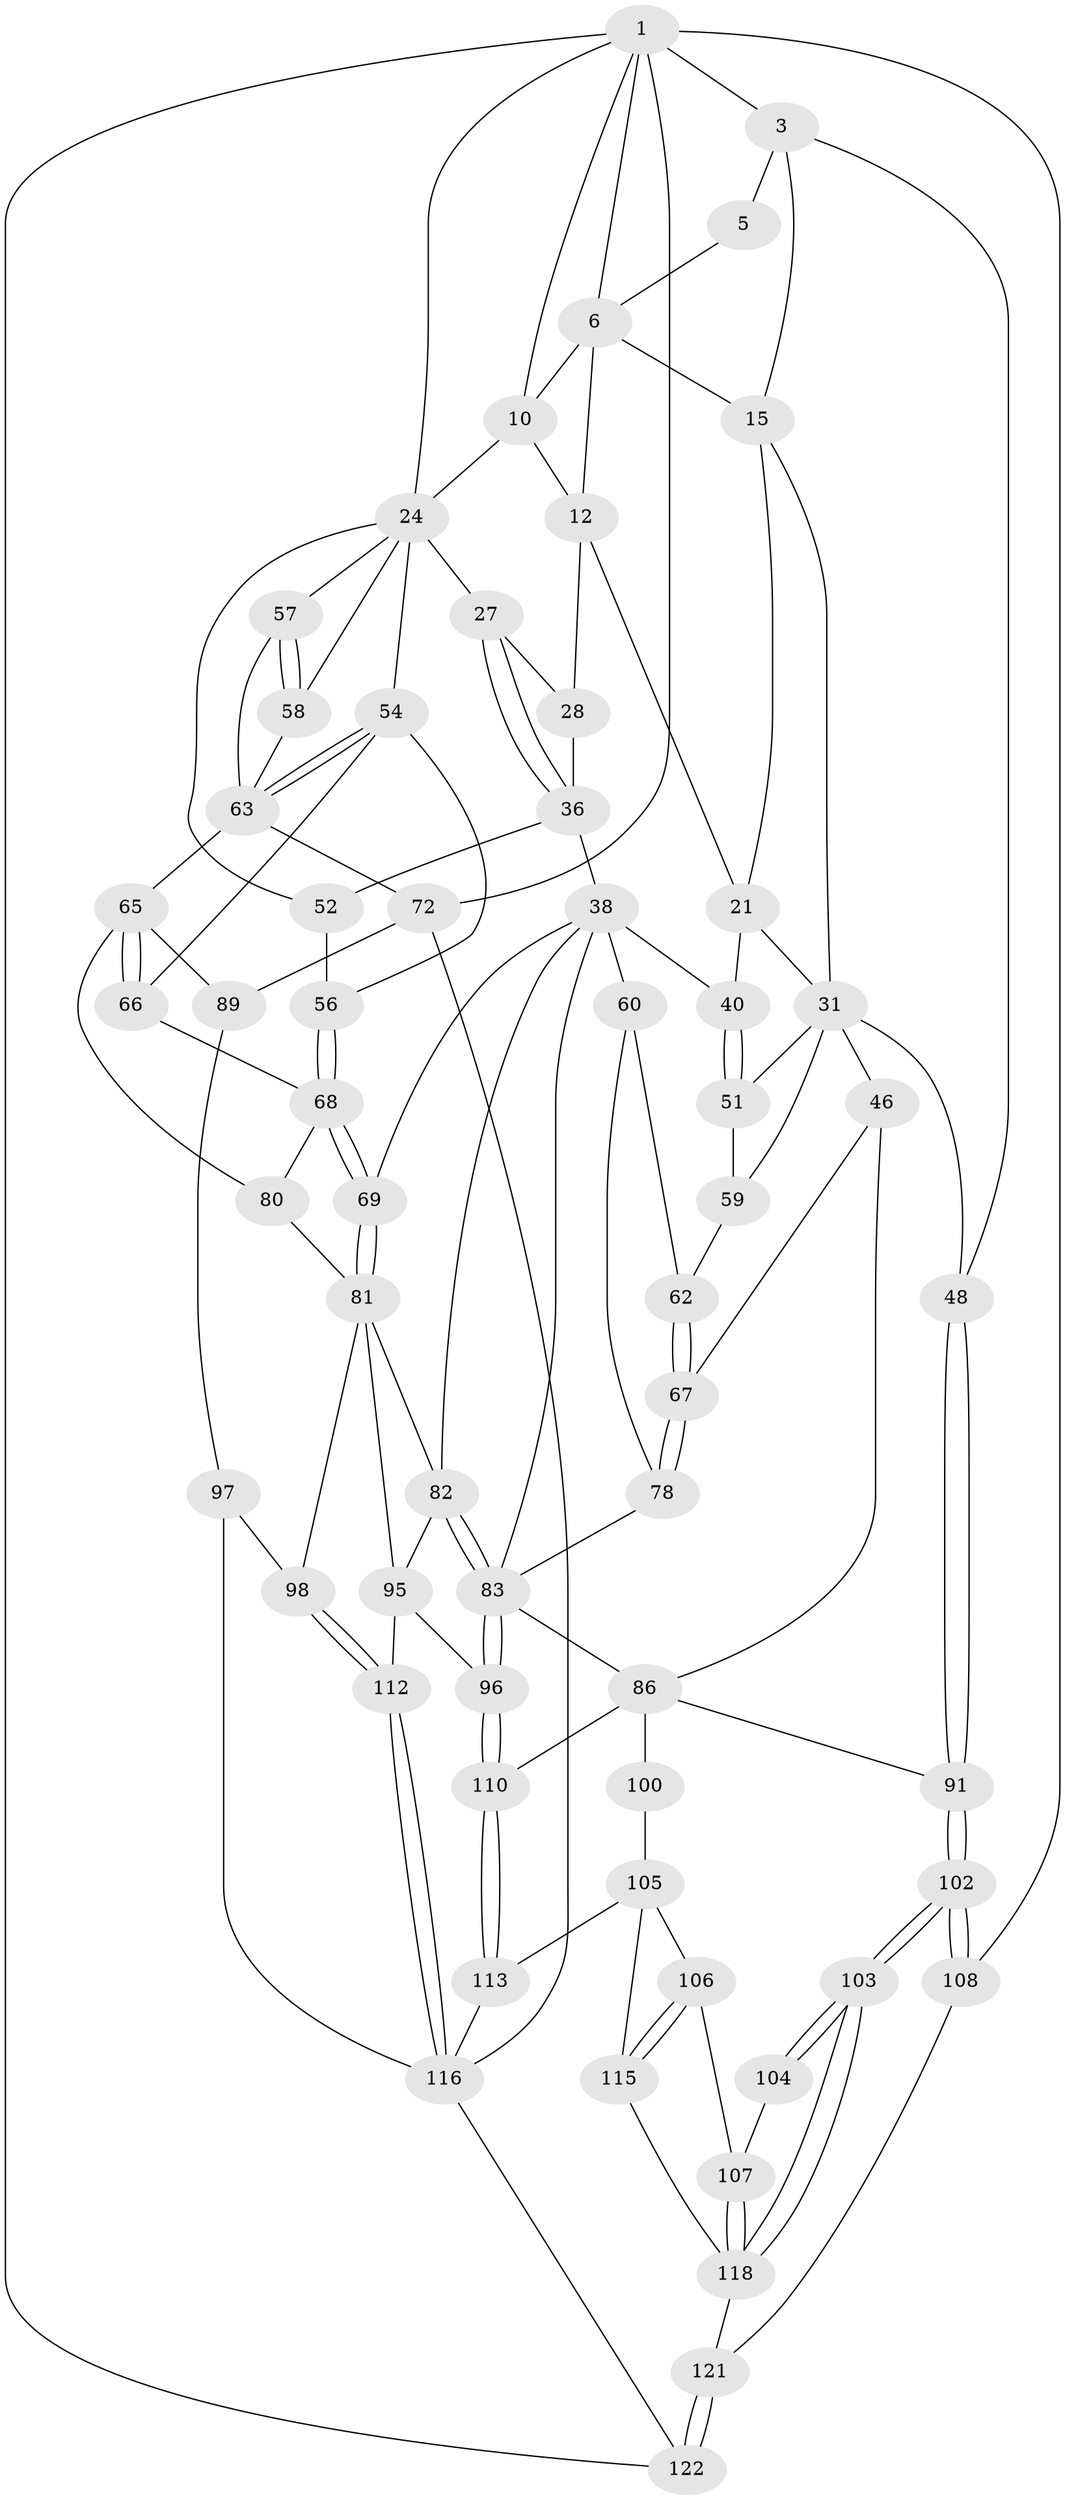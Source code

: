 // original degree distribution, {3: 0.02459016393442623, 6: 0.29508196721311475, 5: 0.38524590163934425, 4: 0.29508196721311475}
// Generated by graph-tools (version 1.1) at 2025/16/03/09/25 04:16:48]
// undirected, 61 vertices, 135 edges
graph export_dot {
graph [start="1"]
  node [color=gray90,style=filled];
  1 [pos="+0.2478119721060723+0",super="+2"];
  3 [pos="+0+0.16005608632724122",super="+4"];
  5 [pos="+0.035401499784548755+0.054439821697172514"];
  6 [pos="+0.24884572071053235+0",super="+9+7"];
  10 [pos="+1+0",super="+23"];
  12 [pos="+0.5472471715384056+0.14530011829876818",super="+13"];
  15 [pos="+0.08728108999934131+0.10425629198248004",super="+16"];
  21 [pos="+0.4563748842494139+0.29445970658734605",super="+22"];
  24 [pos="+0.8602480683425244+0.26761972795892386",super="+34+25"];
  27 [pos="+0.7011035332188045+0.30440181827832263"];
  28 [pos="+0.699863863819712+0.30404369787125657",super="+35"];
  31 [pos="+0.2076969681048974+0.29561730615009874",super="+43+32"];
  36 [pos="+0.5905144253467581+0.4588134453156778",super="+37"];
  38 [pos="+0.5765205265198898+0.4978443688603578",super="+39+70"];
  40 [pos="+0.47801920436896794+0.4383658695644733",super="+41"];
  46 [pos="+0.2182793025169132+0.4980158428827538",super="+49"];
  48 [pos="+0+0.5126247217780397"];
  51 [pos="+0.4546182280126991+0.4416367218844753"];
  52 [pos="+0.717096542421569+0.44552741605781515"];
  54 [pos="+0.8774953607327685+0.5038230547053675",super="+55"];
  56 [pos="+0.792850936625912+0.5317131169739217"];
  57 [pos="+1+0.5394022096555555"];
  58 [pos="+1+0.5176058497222253"];
  59 [pos="+0.33506885463031016+0.5273114429012321"];
  60 [pos="+0.4129584537726027+0.576574367756553",super="+61"];
  62 [pos="+0.3528150580556052+0.5526126007595158"];
  63 [pos="+0.8982882447445657+0.6138833829721517",super="+64"];
  65 [pos="+0.8441210517161347+0.6418550064222898",super="+88"];
  66 [pos="+0.8426528586605593+0.6406437775669442"];
  67 [pos="+0.27740615766590737+0.6196281358389389"];
  68 [pos="+0.7863804669572976+0.5468723942836711",super="+71"];
  69 [pos="+0.6627169357372776+0.6258386592027827"];
  72 [pos="+1+1",super="+73"];
  78 [pos="+0.322358115178238+0.6643431890747509"];
  80 [pos="+0.7005361185751032+0.6619773097844499"];
  81 [pos="+0.6827217357187574+0.6623484285022826",super="+92"];
  82 [pos="+0.5211451723024072+0.667346416637619",super="+94"];
  83 [pos="+0.4877013662077752+0.7379171234736586",super="+84"];
  86 [pos="+0.312494580893164+0.776028145048919",super="+87+99"];
  89 [pos="+0.8645918515253049+0.8208601868127094"];
  91 [pos="+0+0.7084925167180748"];
  95 [pos="+0.519905212834529+0.7905832249311433",super="+111"];
  96 [pos="+0.5032815519813553+0.7817351055092117"];
  97 [pos="+0.7794200348609196+0.8250236530431246"];
  98 [pos="+0.7533435200253762+0.8105175009713654"];
  100 [pos="+0.1253735501727758+0.7297494175759407",super="+101"];
  102 [pos="+0+0.8542106388810984"];
  103 [pos="+0+0.8536839995440296"];
  104 [pos="+0.05640008248415901+0.7411693651446496"];
  105 [pos="+0.1068711254385619+0.7968847676825385",super="+114"];
  106 [pos="+0.06571464139168526+0.8192712023772356"];
  107 [pos="+0.041464481347648734+0.8195934684603122"];
  108 [pos="+0+1"];
  110 [pos="+0.3057350909533109+0.9552447791881563"];
  112 [pos="+0.5873629325447999+0.8809375932587291"];
  113 [pos="+0.30314846417253477+0.9757638742443283"];
  115 [pos="+0.1180766744645312+0.9145051747641711"];
  116 [pos="+0.5462366037676055+1",super="+117+120"];
  118 [pos="+0+0.8657060503622932",super="+119"];
  121 [pos="+0.05732970310894454+0.9562206218984203"];
  122 [pos="+0+1"];
  1 -- 6;
  1 -- 3;
  1 -- 122;
  1 -- 72 [weight=2];
  1 -- 24;
  1 -- 10;
  1 -- 108;
  3 -- 48;
  3 -- 5;
  3 -- 15;
  5 -- 6;
  6 -- 10;
  6 -- 12 [weight=2];
  6 -- 15 [weight=3];
  10 -- 24;
  10 -- 12;
  12 -- 21;
  12 -- 28 [weight=2];
  15 -- 21;
  15 -- 31;
  21 -- 40 [weight=2];
  21 -- 31 [weight=2];
  24 -- 57;
  24 -- 52;
  24 -- 54;
  24 -- 58;
  24 -- 27;
  27 -- 28;
  27 -- 36;
  27 -- 36;
  28 -- 36;
  31 -- 51;
  31 -- 59;
  31 -- 46 [weight=3];
  31 -- 48;
  36 -- 38;
  36 -- 52;
  38 -- 40;
  38 -- 60 [weight=3];
  38 -- 82;
  38 -- 83;
  38 -- 69;
  40 -- 51;
  40 -- 51;
  46 -- 86;
  46 -- 67;
  48 -- 91;
  48 -- 91;
  51 -- 59;
  52 -- 56;
  54 -- 63;
  54 -- 63;
  54 -- 56;
  54 -- 66;
  56 -- 68;
  56 -- 68;
  57 -- 58;
  57 -- 58;
  57 -- 63;
  58 -- 63;
  59 -- 62;
  60 -- 62;
  60 -- 78;
  62 -- 67;
  62 -- 67;
  63 -- 72;
  63 -- 65;
  65 -- 66;
  65 -- 66;
  65 -- 80;
  65 -- 89;
  66 -- 68;
  67 -- 78;
  67 -- 78;
  68 -- 69;
  68 -- 69;
  68 -- 80;
  69 -- 81;
  69 -- 81;
  72 -- 116;
  72 -- 89;
  78 -- 83;
  80 -- 81;
  81 -- 82;
  81 -- 98;
  81 -- 95;
  82 -- 83;
  82 -- 83;
  82 -- 95;
  83 -- 96;
  83 -- 96;
  83 -- 86;
  86 -- 91;
  86 -- 110;
  86 -- 100 [weight=2];
  89 -- 97;
  91 -- 102;
  91 -- 102;
  95 -- 96;
  95 -- 112;
  96 -- 110;
  96 -- 110;
  97 -- 98;
  97 -- 116;
  98 -- 112;
  98 -- 112;
  100 -- 105;
  102 -- 103;
  102 -- 103;
  102 -- 108;
  102 -- 108;
  103 -- 104;
  103 -- 104;
  103 -- 118;
  103 -- 118;
  104 -- 107;
  105 -- 106;
  105 -- 115;
  105 -- 113;
  106 -- 107;
  106 -- 115;
  106 -- 115;
  107 -- 118;
  107 -- 118;
  108 -- 121;
  110 -- 113;
  110 -- 113;
  112 -- 116;
  112 -- 116;
  113 -- 116;
  115 -- 118;
  116 -- 122;
  118 -- 121;
  121 -- 122;
  121 -- 122;
}

